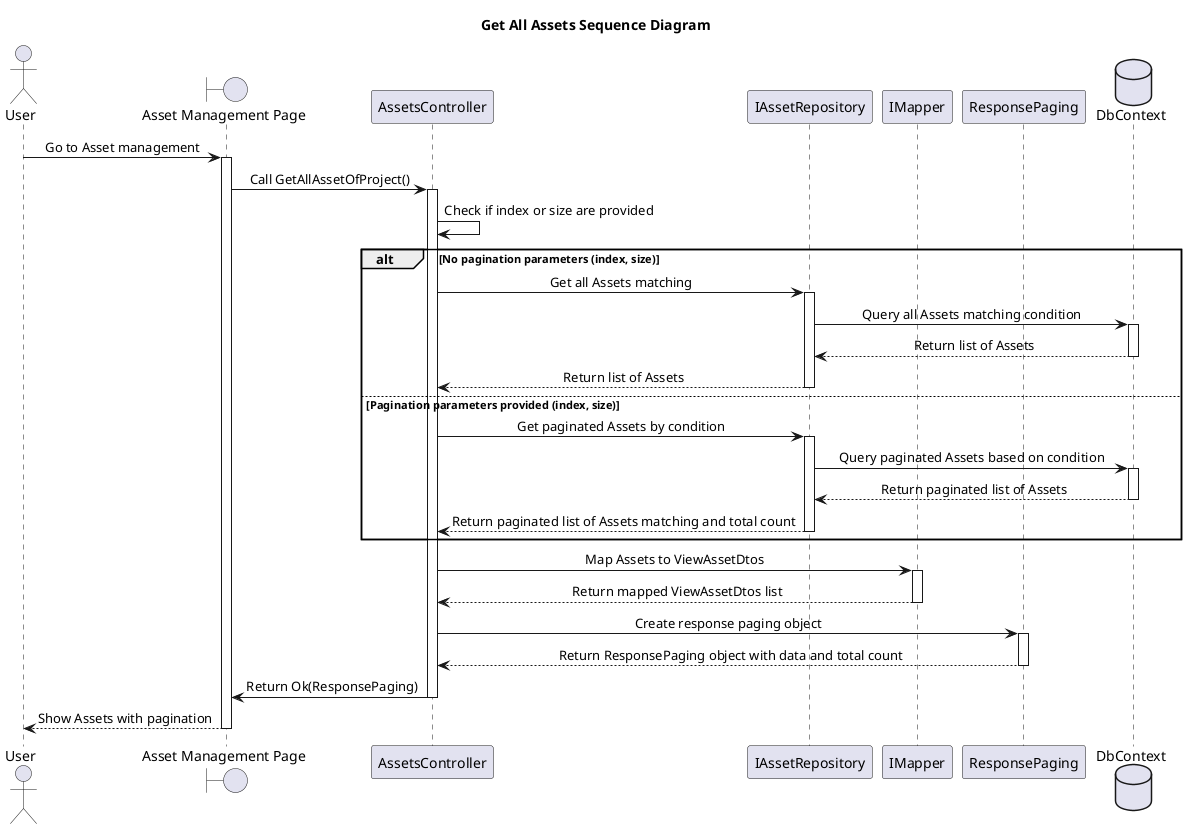 @startuml
skinparam classAttributeIconSize 0
skinparam SequenceMessageAlignment center
Title Get All Assets Sequence Diagram

actor "User" as U
boundary "Asset Management Page" as APage
participant "AssetsController" as AssetsController
participant "IAssetRepository" as IAssetRepo
participant "IMapper" as Mapper
participant "ResponsePaging" as ResponsePaging
database "DbContext" as DbContext


U -> APage : Go to Asset management
activate APage

APage -> AssetsController : Call GetAllAssetOfProject()
activate AssetsController

    AssetsController -> AssetsController : Check if index or size are provided
    alt No pagination parameters (index, size)
        AssetsController -> IAssetRepo : Get all Assets matching
        activate IAssetRepo
        IAssetRepo -> DbContext : Query all Assets matching condition
        activate DbContext
        DbContext --> IAssetRepo : Return list of Assets
        deactivate DbContext
        IAssetRepo --> AssetsController : Return list of Assets
        deactivate IAssetRepo
    else Pagination parameters provided (index, size)
        AssetsController -> IAssetRepo : Get paginated Assets by condition
        activate IAssetRepo
        IAssetRepo -> DbContext : Query paginated Assets based on condition
        activate DbContext
        DbContext --> IAssetRepo : Return paginated list of Assets
        deactivate DbContext
        IAssetRepo --> AssetsController : Return paginated list of Assets matching and total count
        deactivate IAssetRepo
    end

    AssetsController -> Mapper : Map Assets to ViewAssetDtos
    activate Mapper
    Mapper --> AssetsController : Return mapped ViewAssetDtos list
    deactivate Mapper

    AssetsController -> ResponsePaging : Create response paging object
    activate ResponsePaging
    ResponsePaging --> AssetsController : Return ResponsePaging object with data and total count
    deactivate ResponsePaging
    AssetsController -> APage : Return Ok(ResponsePaging)
    deactivate AssetsController
    APage --> U : Show Assets with pagination
    deactivate APage



@enduml
